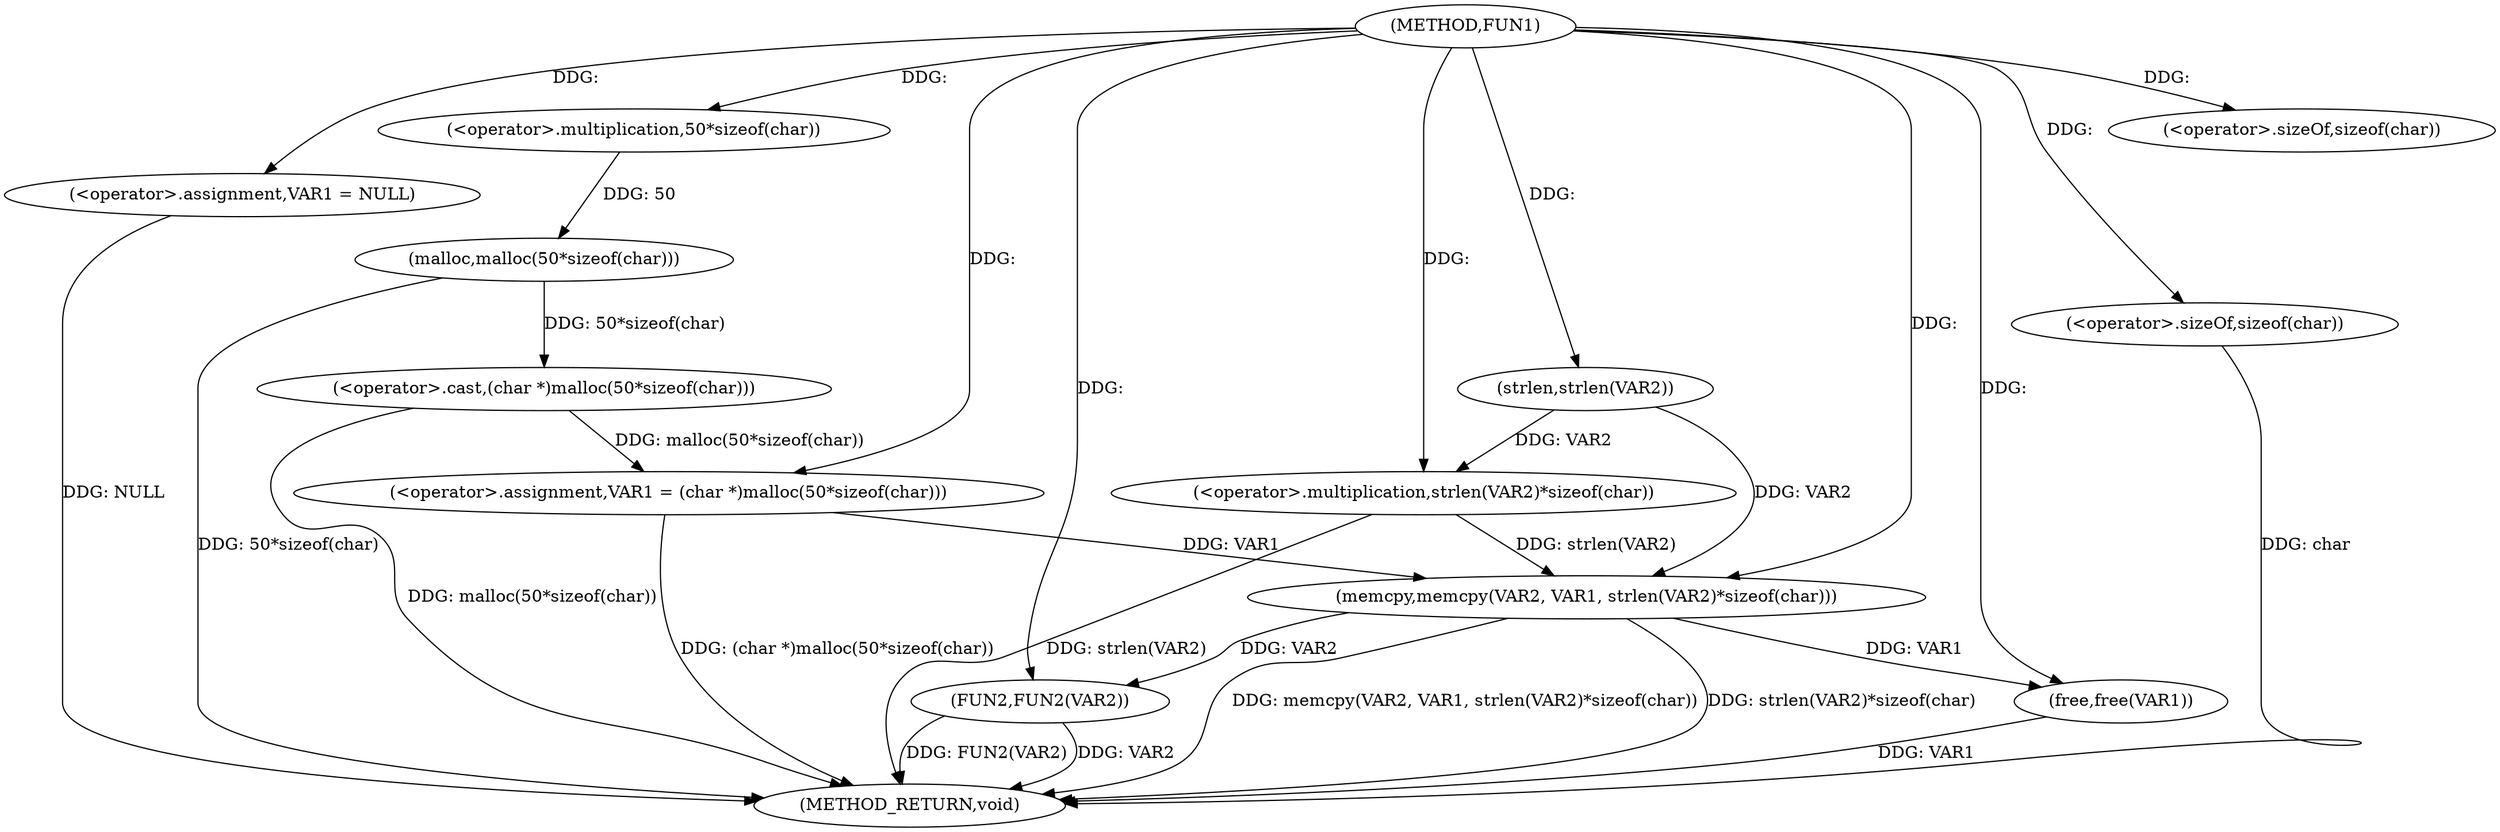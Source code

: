 digraph FUN1 {  
"1000100" [label = "(METHOD,FUN1)" ]
"1000129" [label = "(METHOD_RETURN,void)" ]
"1000103" [label = "(<operator>.assignment,VAR1 = NULL)" ]
"1000106" [label = "(<operator>.assignment,VAR1 = (char *)malloc(50*sizeof(char)))" ]
"1000108" [label = "(<operator>.cast,(char *)malloc(50*sizeof(char)))" ]
"1000110" [label = "(malloc,malloc(50*sizeof(char)))" ]
"1000111" [label = "(<operator>.multiplication,50*sizeof(char))" ]
"1000113" [label = "(<operator>.sizeOf,sizeof(char))" ]
"1000117" [label = "(memcpy,memcpy(VAR2, VAR1, strlen(VAR2)*sizeof(char)))" ]
"1000120" [label = "(<operator>.multiplication,strlen(VAR2)*sizeof(char))" ]
"1000121" [label = "(strlen,strlen(VAR2))" ]
"1000123" [label = "(<operator>.sizeOf,sizeof(char))" ]
"1000125" [label = "(FUN2,FUN2(VAR2))" ]
"1000127" [label = "(free,free(VAR1))" ]
  "1000117" -> "1000129"  [ label = "DDG: memcpy(VAR2, VAR1, strlen(VAR2)*sizeof(char))"] 
  "1000125" -> "1000129"  [ label = "DDG: VAR2"] 
  "1000125" -> "1000129"  [ label = "DDG: FUN2(VAR2)"] 
  "1000106" -> "1000129"  [ label = "DDG: (char *)malloc(50*sizeof(char))"] 
  "1000103" -> "1000129"  [ label = "DDG: NULL"] 
  "1000120" -> "1000129"  [ label = "DDG: strlen(VAR2)"] 
  "1000127" -> "1000129"  [ label = "DDG: VAR1"] 
  "1000110" -> "1000129"  [ label = "DDG: 50*sizeof(char)"] 
  "1000123" -> "1000129"  [ label = "DDG: char"] 
  "1000108" -> "1000129"  [ label = "DDG: malloc(50*sizeof(char))"] 
  "1000117" -> "1000129"  [ label = "DDG: strlen(VAR2)*sizeof(char)"] 
  "1000100" -> "1000103"  [ label = "DDG: "] 
  "1000108" -> "1000106"  [ label = "DDG: malloc(50*sizeof(char))"] 
  "1000100" -> "1000106"  [ label = "DDG: "] 
  "1000110" -> "1000108"  [ label = "DDG: 50*sizeof(char)"] 
  "1000111" -> "1000110"  [ label = "DDG: 50"] 
  "1000100" -> "1000111"  [ label = "DDG: "] 
  "1000100" -> "1000113"  [ label = "DDG: "] 
  "1000121" -> "1000117"  [ label = "DDG: VAR2"] 
  "1000100" -> "1000117"  [ label = "DDG: "] 
  "1000106" -> "1000117"  [ label = "DDG: VAR1"] 
  "1000120" -> "1000117"  [ label = "DDG: strlen(VAR2)"] 
  "1000121" -> "1000120"  [ label = "DDG: VAR2"] 
  "1000100" -> "1000121"  [ label = "DDG: "] 
  "1000100" -> "1000120"  [ label = "DDG: "] 
  "1000100" -> "1000123"  [ label = "DDG: "] 
  "1000117" -> "1000125"  [ label = "DDG: VAR2"] 
  "1000100" -> "1000125"  [ label = "DDG: "] 
  "1000117" -> "1000127"  [ label = "DDG: VAR1"] 
  "1000100" -> "1000127"  [ label = "DDG: "] 
}
